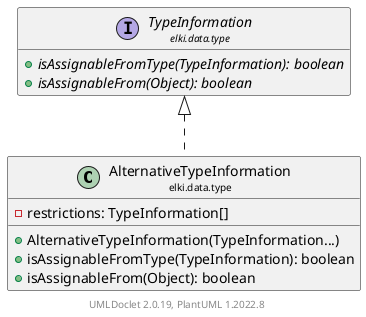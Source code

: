 @startuml
    remove .*\.(Instance|Par|Parameterizer|Factory)$
    set namespaceSeparator none
    hide empty fields
    hide empty methods

    class "<size:14>AlternativeTypeInformation\n<size:10>elki.data.type" as elki.data.type.AlternativeTypeInformation [[AlternativeTypeInformation.html]] {
        -restrictions: TypeInformation[]
        +AlternativeTypeInformation(TypeInformation...)
        +isAssignableFromType(TypeInformation): boolean
        +isAssignableFrom(Object): boolean
    }

    interface "<size:14>TypeInformation\n<size:10>elki.data.type" as elki.data.type.TypeInformation [[TypeInformation.html]] {
        {abstract} +isAssignableFromType(TypeInformation): boolean
        {abstract} +isAssignableFrom(Object): boolean
    }

    elki.data.type.TypeInformation <|.. elki.data.type.AlternativeTypeInformation

    center footer UMLDoclet 2.0.19, PlantUML 1.2022.8
@enduml
